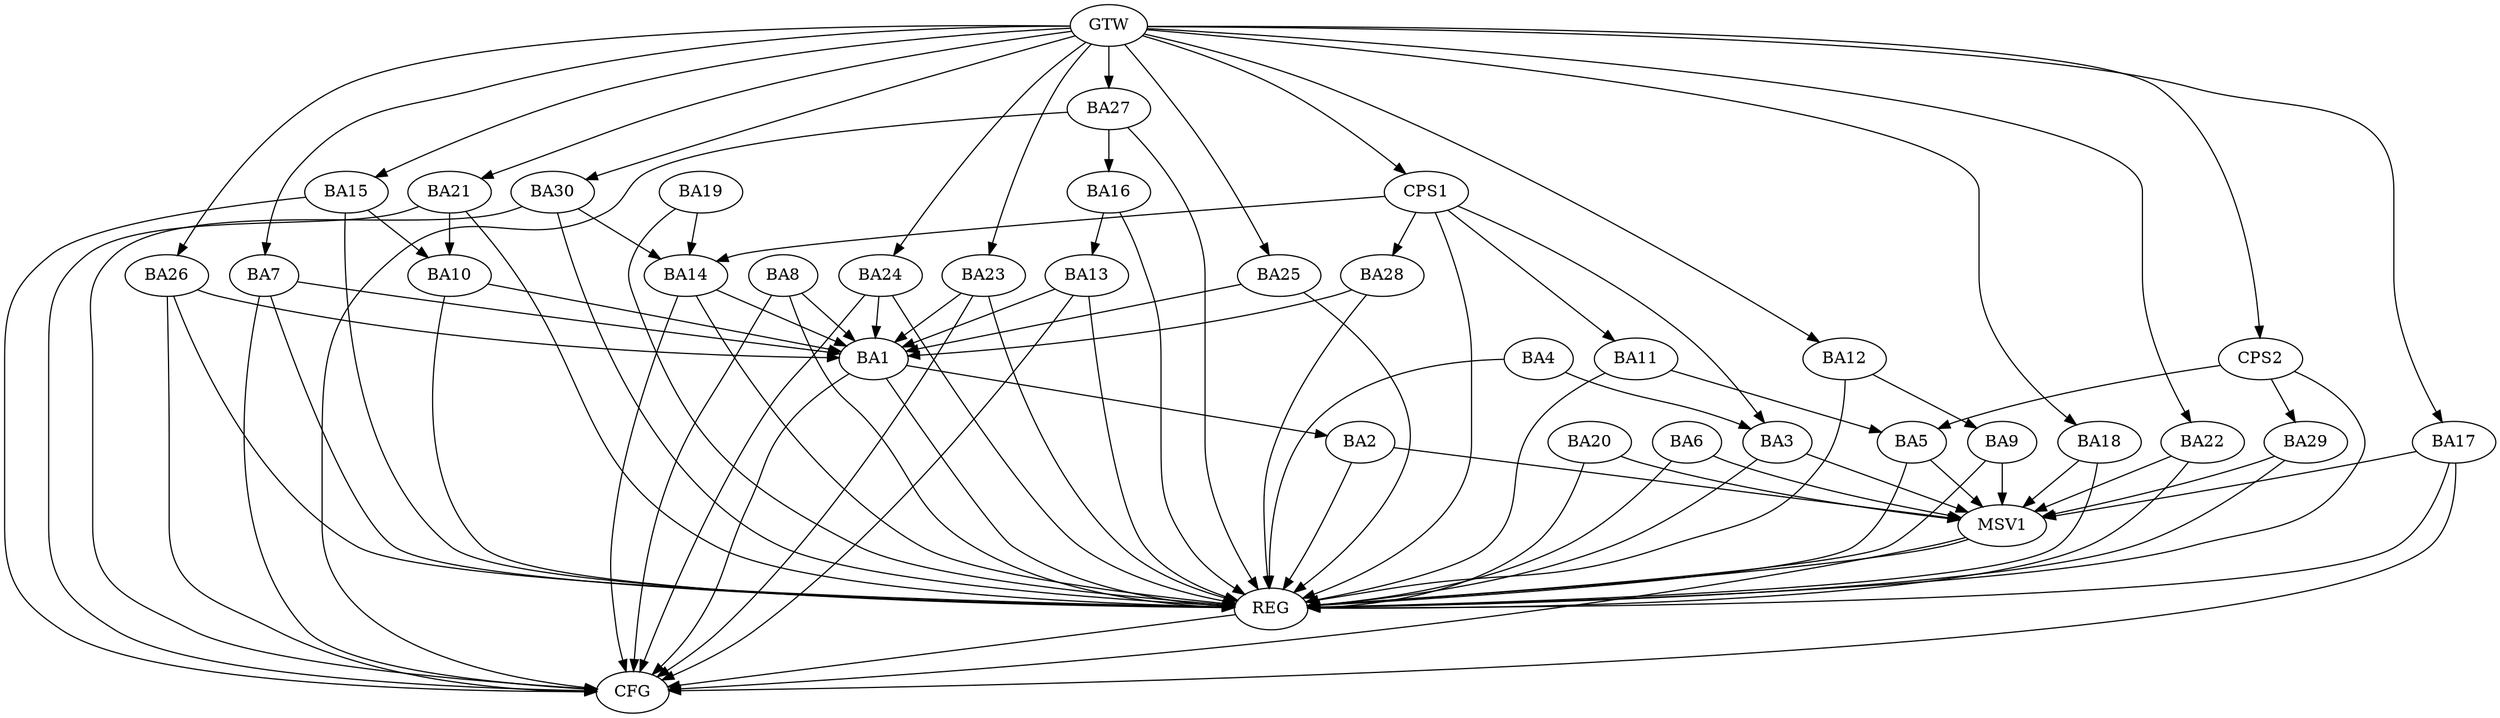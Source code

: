 strict digraph G {
  BA1 [ label="BA1" ];
  BA2 [ label="BA2" ];
  BA3 [ label="BA3" ];
  BA4 [ label="BA4" ];
  BA5 [ label="BA5" ];
  BA6 [ label="BA6" ];
  BA7 [ label="BA7" ];
  BA8 [ label="BA8" ];
  BA9 [ label="BA9" ];
  BA10 [ label="BA10" ];
  BA11 [ label="BA11" ];
  BA12 [ label="BA12" ];
  BA13 [ label="BA13" ];
  BA14 [ label="BA14" ];
  BA15 [ label="BA15" ];
  BA16 [ label="BA16" ];
  BA17 [ label="BA17" ];
  BA18 [ label="BA18" ];
  BA19 [ label="BA19" ];
  BA20 [ label="BA20" ];
  BA21 [ label="BA21" ];
  BA22 [ label="BA22" ];
  BA23 [ label="BA23" ];
  BA24 [ label="BA24" ];
  BA25 [ label="BA25" ];
  BA26 [ label="BA26" ];
  BA27 [ label="BA27" ];
  BA28 [ label="BA28" ];
  BA29 [ label="BA29" ];
  BA30 [ label="BA30" ];
  CPS1 [ label="CPS1" ];
  CPS2 [ label="CPS2" ];
  GTW [ label="GTW" ];
  REG [ label="REG" ];
  CFG [ label="CFG" ];
  MSV1 [ label="MSV1" ];
  BA1 -> BA2;
  BA4 -> BA3;
  BA11 -> BA5;
  BA12 -> BA9;
  BA15 -> BA10;
  BA16 -> BA13;
  BA19 -> BA14;
  BA21 -> BA10;
  BA27 -> BA16;
  BA30 -> BA14;
  CPS1 -> BA3;
  CPS1 -> BA28;
  CPS1 -> BA11;
  CPS1 -> BA14;
  CPS2 -> BA5;
  CPS2 -> BA29;
  GTW -> BA7;
  GTW -> BA12;
  GTW -> BA15;
  GTW -> BA17;
  GTW -> BA18;
  GTW -> BA21;
  GTW -> BA22;
  GTW -> BA23;
  GTW -> BA24;
  GTW -> BA25;
  GTW -> BA26;
  GTW -> BA27;
  GTW -> BA30;
  GTW -> CPS1;
  GTW -> CPS2;
  BA1 -> REG;
  BA2 -> REG;
  BA3 -> REG;
  BA4 -> REG;
  BA5 -> REG;
  BA6 -> REG;
  BA7 -> REG;
  BA8 -> REG;
  BA9 -> REG;
  BA10 -> REG;
  BA11 -> REG;
  BA12 -> REG;
  BA13 -> REG;
  BA14 -> REG;
  BA15 -> REG;
  BA16 -> REG;
  BA17 -> REG;
  BA18 -> REG;
  BA19 -> REG;
  BA20 -> REG;
  BA21 -> REG;
  BA22 -> REG;
  BA23 -> REG;
  BA24 -> REG;
  BA25 -> REG;
  BA26 -> REG;
  BA27 -> REG;
  BA28 -> REG;
  BA29 -> REG;
  BA30 -> REG;
  CPS1 -> REG;
  CPS2 -> REG;
  BA24 -> CFG;
  BA21 -> CFG;
  BA14 -> CFG;
  BA30 -> CFG;
  BA8 -> CFG;
  BA13 -> CFG;
  BA17 -> CFG;
  BA26 -> CFG;
  BA27 -> CFG;
  BA1 -> CFG;
  BA23 -> CFG;
  BA7 -> CFG;
  BA15 -> CFG;
  REG -> CFG;
  BA13 -> BA1;
  BA28 -> BA1;
  BA10 -> BA1;
  BA25 -> BA1;
  BA23 -> BA1;
  BA26 -> BA1;
  BA24 -> BA1;
  BA7 -> BA1;
  BA14 -> BA1;
  BA8 -> BA1;
  BA2 -> MSV1;
  BA3 -> MSV1;
  BA5 -> MSV1;
  BA6 -> MSV1;
  BA9 -> MSV1;
  BA17 -> MSV1;
  BA29 -> MSV1;
  BA20 -> MSV1;
  BA18 -> MSV1;
  BA22 -> MSV1;
  MSV1 -> REG;
  MSV1 -> CFG;
}

